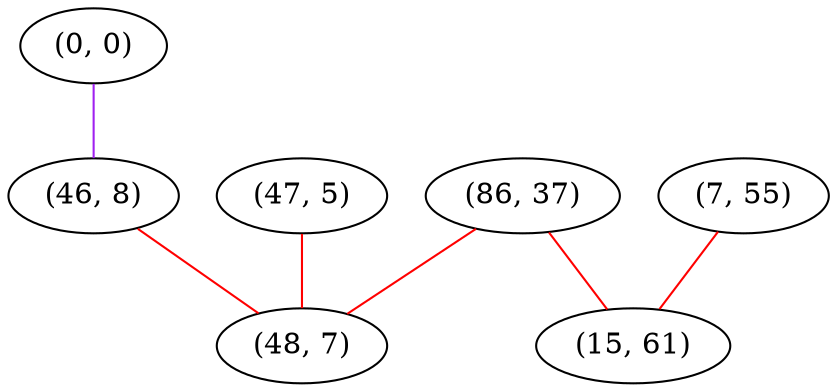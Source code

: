 graph "" {
"(0, 0)";
"(86, 37)";
"(7, 55)";
"(15, 61)";
"(47, 5)";
"(46, 8)";
"(48, 7)";
"(0, 0)" -- "(46, 8)"  [color=purple, key=0, weight=4];
"(86, 37)" -- "(15, 61)"  [color=red, key=0, weight=1];
"(86, 37)" -- "(48, 7)"  [color=red, key=0, weight=1];
"(7, 55)" -- "(15, 61)"  [color=red, key=0, weight=1];
"(47, 5)" -- "(48, 7)"  [color=red, key=0, weight=1];
"(46, 8)" -- "(48, 7)"  [color=red, key=0, weight=1];
}
